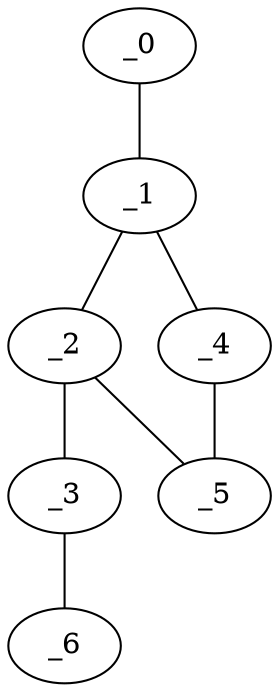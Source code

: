 graph HP1_0139 {
	_0	 [x="0.68997",
		y="3.4734"];
	_1	 [x="0.939856",
		y="0.670706"];
	_0 -- _1;
	_2	 [x="2.72339",
		y="0.520443"];
	_1 -- _2;
	_4	 [x="0.756289",
		y="1.83091"];
	_1 -- _4;
	_3	 [x="2.05",
		y="2.86"];
	_2 -- _3;
	_5	 [x="2.39683",
		y="1.88813"];
	_2 -- _5;
	_6	 [x="1.02568",
		y="2.15617"];
	_3 -- _6;
	_4 -- _5;
}
